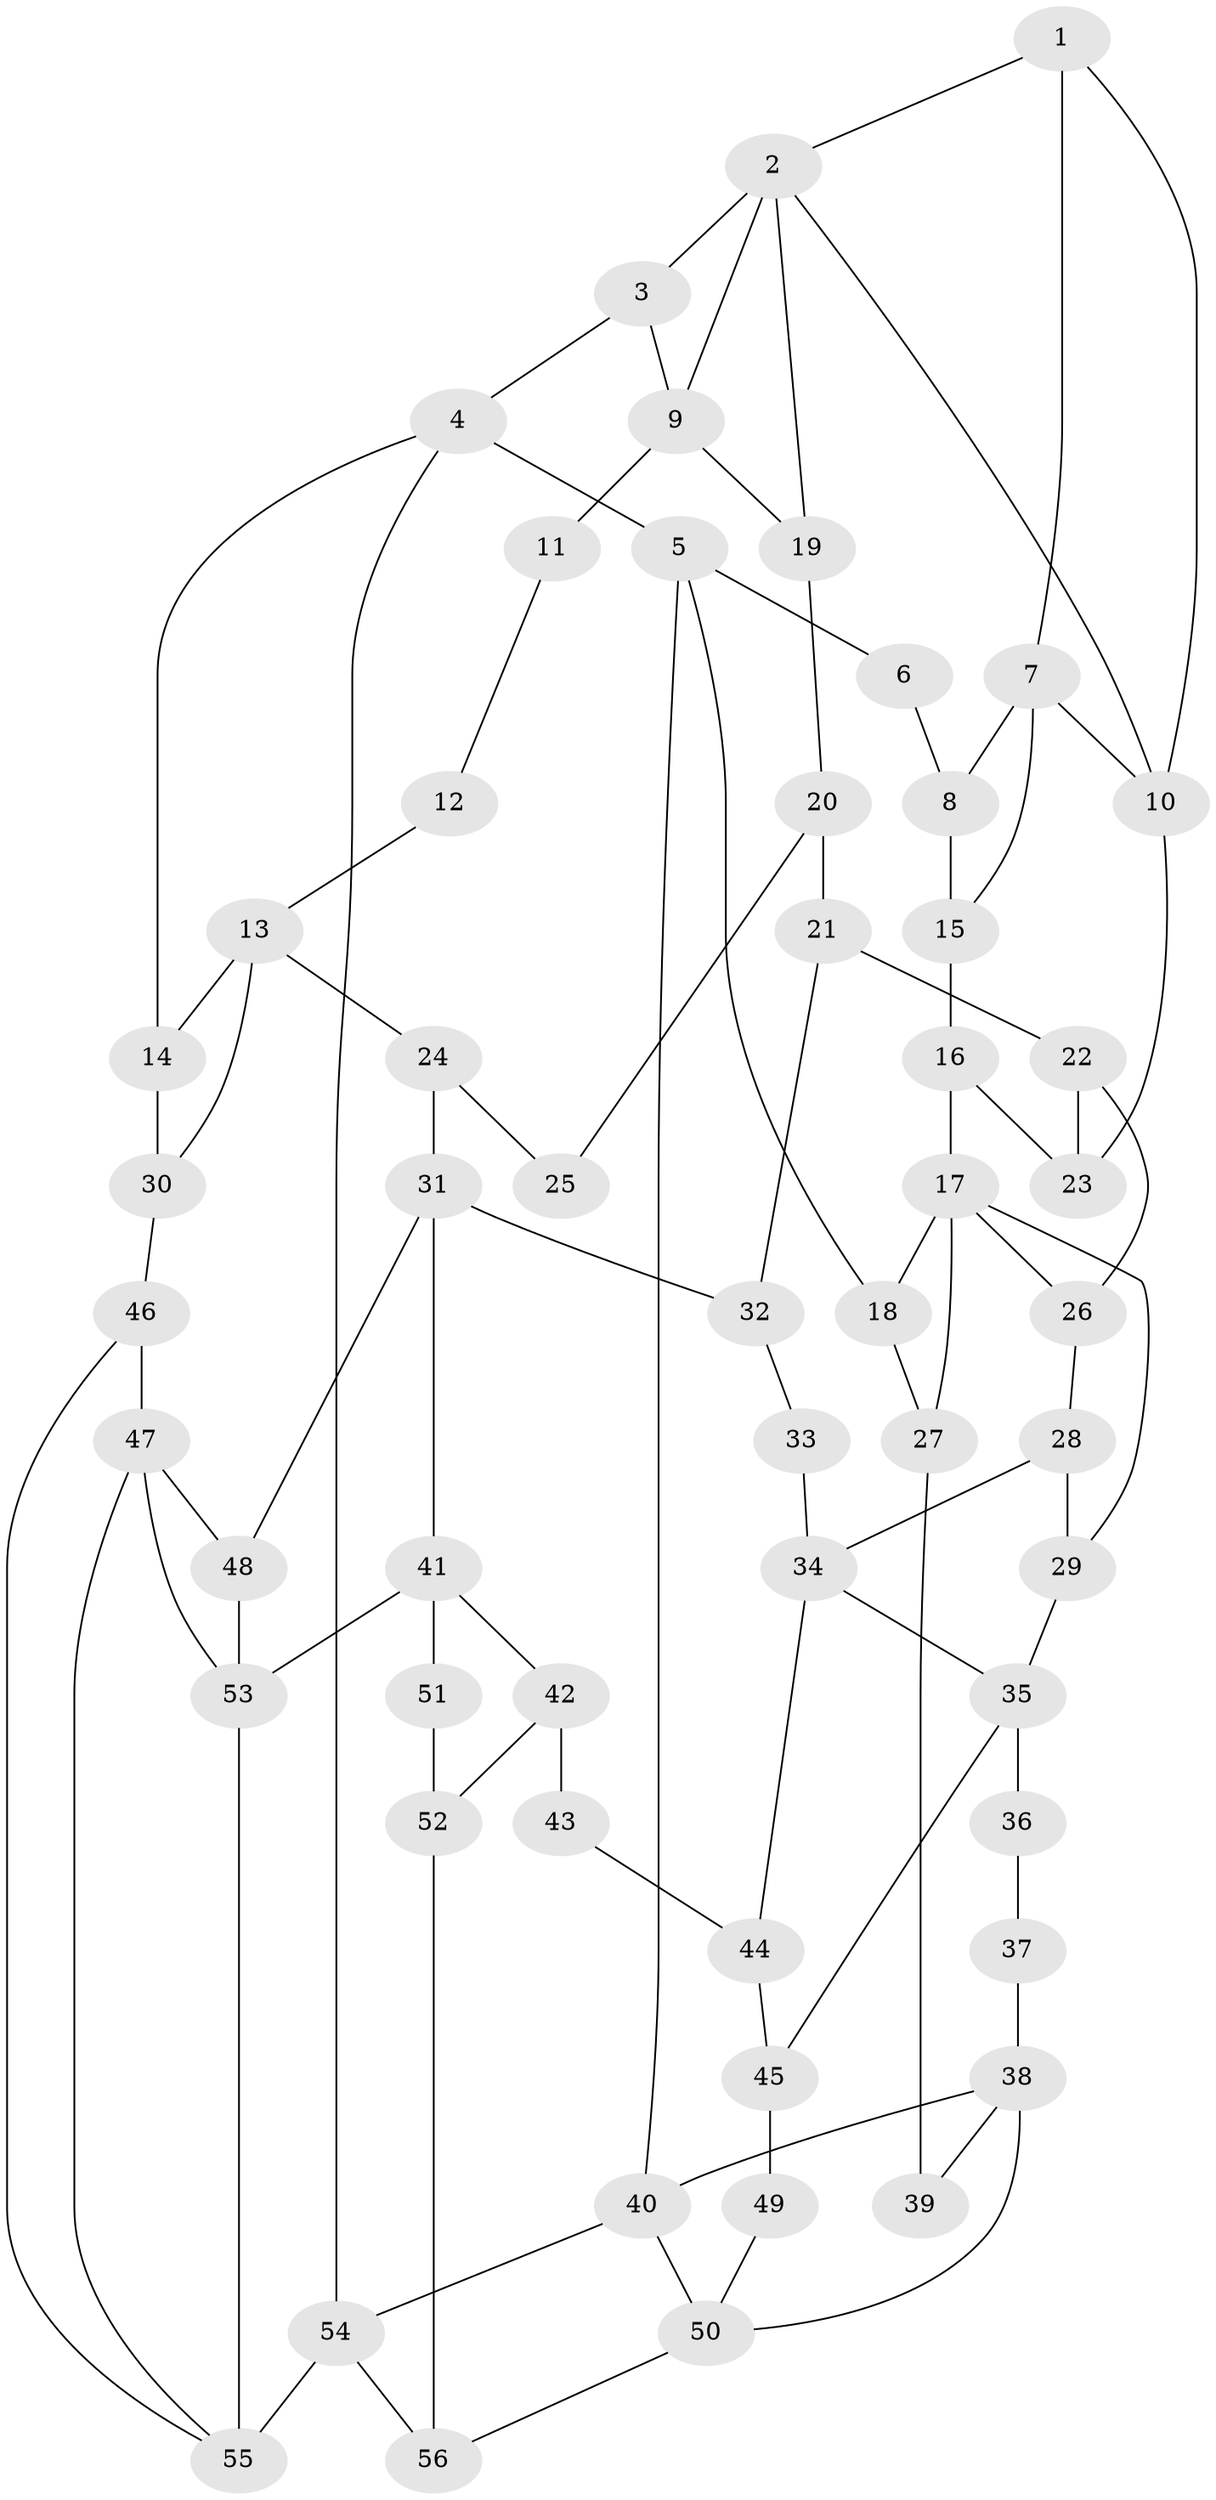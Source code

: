 // original degree distribution, {3: 0.026785714285714284, 4: 0.25, 6: 0.25, 5: 0.4732142857142857}
// Generated by graph-tools (version 1.1) at 2025/54/03/04/25 22:54:44]
// undirected, 56 vertices, 89 edges
graph export_dot {
  node [color=gray90,style=filled];
  1;
  2;
  3;
  4;
  5;
  6;
  7;
  8;
  9;
  10;
  11;
  12;
  13;
  14;
  15;
  16;
  17;
  18;
  19;
  20;
  21;
  22;
  23;
  24;
  25;
  26;
  27;
  28;
  29;
  30;
  31;
  32;
  33;
  34;
  35;
  36;
  37;
  38;
  39;
  40;
  41;
  42;
  43;
  44;
  45;
  46;
  47;
  48;
  49;
  50;
  51;
  52;
  53;
  54;
  55;
  56;
  1 -- 2 [weight=1.0];
  1 -- 7 [weight=1.0];
  1 -- 10 [weight=1.0];
  2 -- 3 [weight=1.0];
  2 -- 9 [weight=2.0];
  2 -- 10 [weight=1.0];
  2 -- 19 [weight=1.0];
  3 -- 4 [weight=1.0];
  3 -- 9 [weight=1.0];
  4 -- 5 [weight=1.0];
  4 -- 14 [weight=1.0];
  4 -- 54 [weight=1.0];
  5 -- 6 [weight=1.0];
  5 -- 18 [weight=1.0];
  5 -- 40 [weight=1.0];
  6 -- 8 [weight=2.0];
  7 -- 8 [weight=2.0];
  7 -- 10 [weight=1.0];
  7 -- 15 [weight=1.0];
  8 -- 15 [weight=2.0];
  9 -- 11 [weight=2.0];
  9 -- 19 [weight=1.0];
  10 -- 23 [weight=1.0];
  11 -- 12 [weight=1.0];
  12 -- 13 [weight=2.0];
  13 -- 14 [weight=1.0];
  13 -- 24 [weight=2.0];
  13 -- 30 [weight=1.0];
  14 -- 30 [weight=1.0];
  15 -- 16 [weight=2.0];
  16 -- 17 [weight=2.0];
  16 -- 23 [weight=1.0];
  17 -- 18 [weight=1.0];
  17 -- 26 [weight=1.0];
  17 -- 27 [weight=1.0];
  17 -- 29 [weight=1.0];
  18 -- 27 [weight=1.0];
  19 -- 20 [weight=1.0];
  20 -- 21 [weight=1.0];
  20 -- 25 [weight=1.0];
  21 -- 22 [weight=1.0];
  21 -- 32 [weight=1.0];
  22 -- 23 [weight=1.0];
  22 -- 26 [weight=1.0];
  24 -- 25 [weight=2.0];
  24 -- 31 [weight=2.0];
  26 -- 28 [weight=1.0];
  27 -- 39 [weight=1.0];
  28 -- 29 [weight=1.0];
  28 -- 34 [weight=1.0];
  29 -- 35 [weight=1.0];
  30 -- 46 [weight=1.0];
  31 -- 32 [weight=1.0];
  31 -- 41 [weight=1.0];
  31 -- 48 [weight=1.0];
  32 -- 33 [weight=1.0];
  33 -- 34 [weight=2.0];
  34 -- 35 [weight=2.0];
  34 -- 44 [weight=1.0];
  35 -- 36 [weight=2.0];
  35 -- 45 [weight=1.0];
  36 -- 37 [weight=1.0];
  37 -- 38 [weight=2.0];
  38 -- 39 [weight=2.0];
  38 -- 40 [weight=1.0];
  38 -- 50 [weight=1.0];
  40 -- 50 [weight=1.0];
  40 -- 54 [weight=1.0];
  41 -- 42 [weight=1.0];
  41 -- 51 [weight=1.0];
  41 -- 53 [weight=2.0];
  42 -- 43 [weight=2.0];
  42 -- 52 [weight=2.0];
  43 -- 44 [weight=1.0];
  44 -- 45 [weight=1.0];
  45 -- 49 [weight=1.0];
  46 -- 47 [weight=1.0];
  46 -- 55 [weight=1.0];
  47 -- 48 [weight=1.0];
  47 -- 53 [weight=1.0];
  47 -- 55 [weight=1.0];
  48 -- 53 [weight=1.0];
  49 -- 50 [weight=2.0];
  50 -- 56 [weight=2.0];
  51 -- 52 [weight=2.0];
  52 -- 56 [weight=2.0];
  53 -- 55 [weight=1.0];
  54 -- 55 [weight=2.0];
  54 -- 56 [weight=1.0];
}
